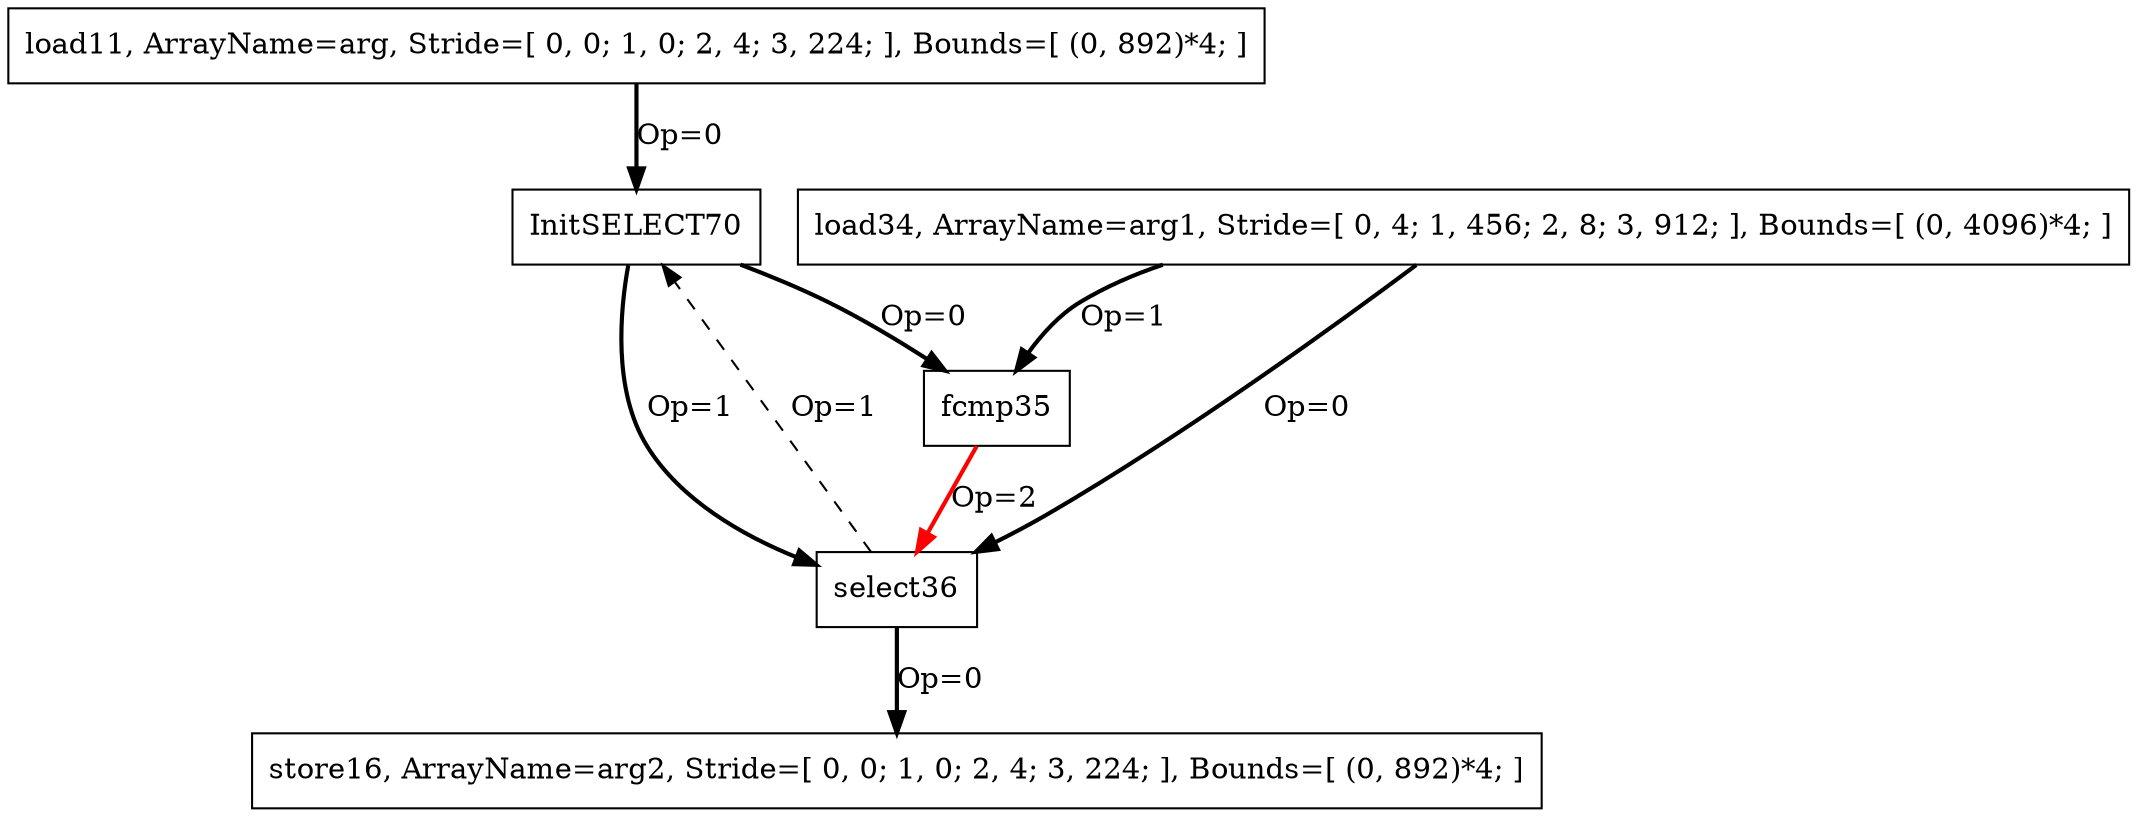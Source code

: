 Digraph G {
load11[label = "load11, ArrayName=arg, Stride=[ 0, 0; 1, 0; 2, 4; 3, 224; ], Bounds=[ (0, 892)*4; ]", shape = box, color = black];
store16[label = "store16, ArrayName=arg2, Stride=[ 0, 0; 1, 0; 2, 4; 3, 224; ], Bounds=[ (0, 892)*4; ]", shape = box, color = black];
load34[label = "load34, ArrayName=arg1, Stride=[ 0, 4; 1, 456; 2, 8; 3, 912; ], Bounds=[ (0, 4096)*4; ]", shape = box, color = black];
fcmp35[label = "fcmp35", shape = box, color = black];
select36[label = "select36", shape = box, color = black];
InitSELECT70[label = "InitSELECT70", shape = box, color = black];
load34 -> select36[color = black, style = bold, label = "Op=0"];
load34 -> fcmp35[color = black, style = bold, label = "Op=1"];
fcmp35 -> select36[color = red, style = bold, label = "Op=2"];
load11 -> InitSELECT70[color = black, style = bold, label = "Op=0"];
select36 -> store16[color = black, style = bold, label = "Op=0"];
select36 -> InitSELECT70[color = black, style = dashed, label = "Op=1"];
InitSELECT70 -> select36[color = black, style = bold, label = "Op=1"];
InitSELECT70 -> fcmp35[color = black, style = bold, label = "Op=0"];
}
